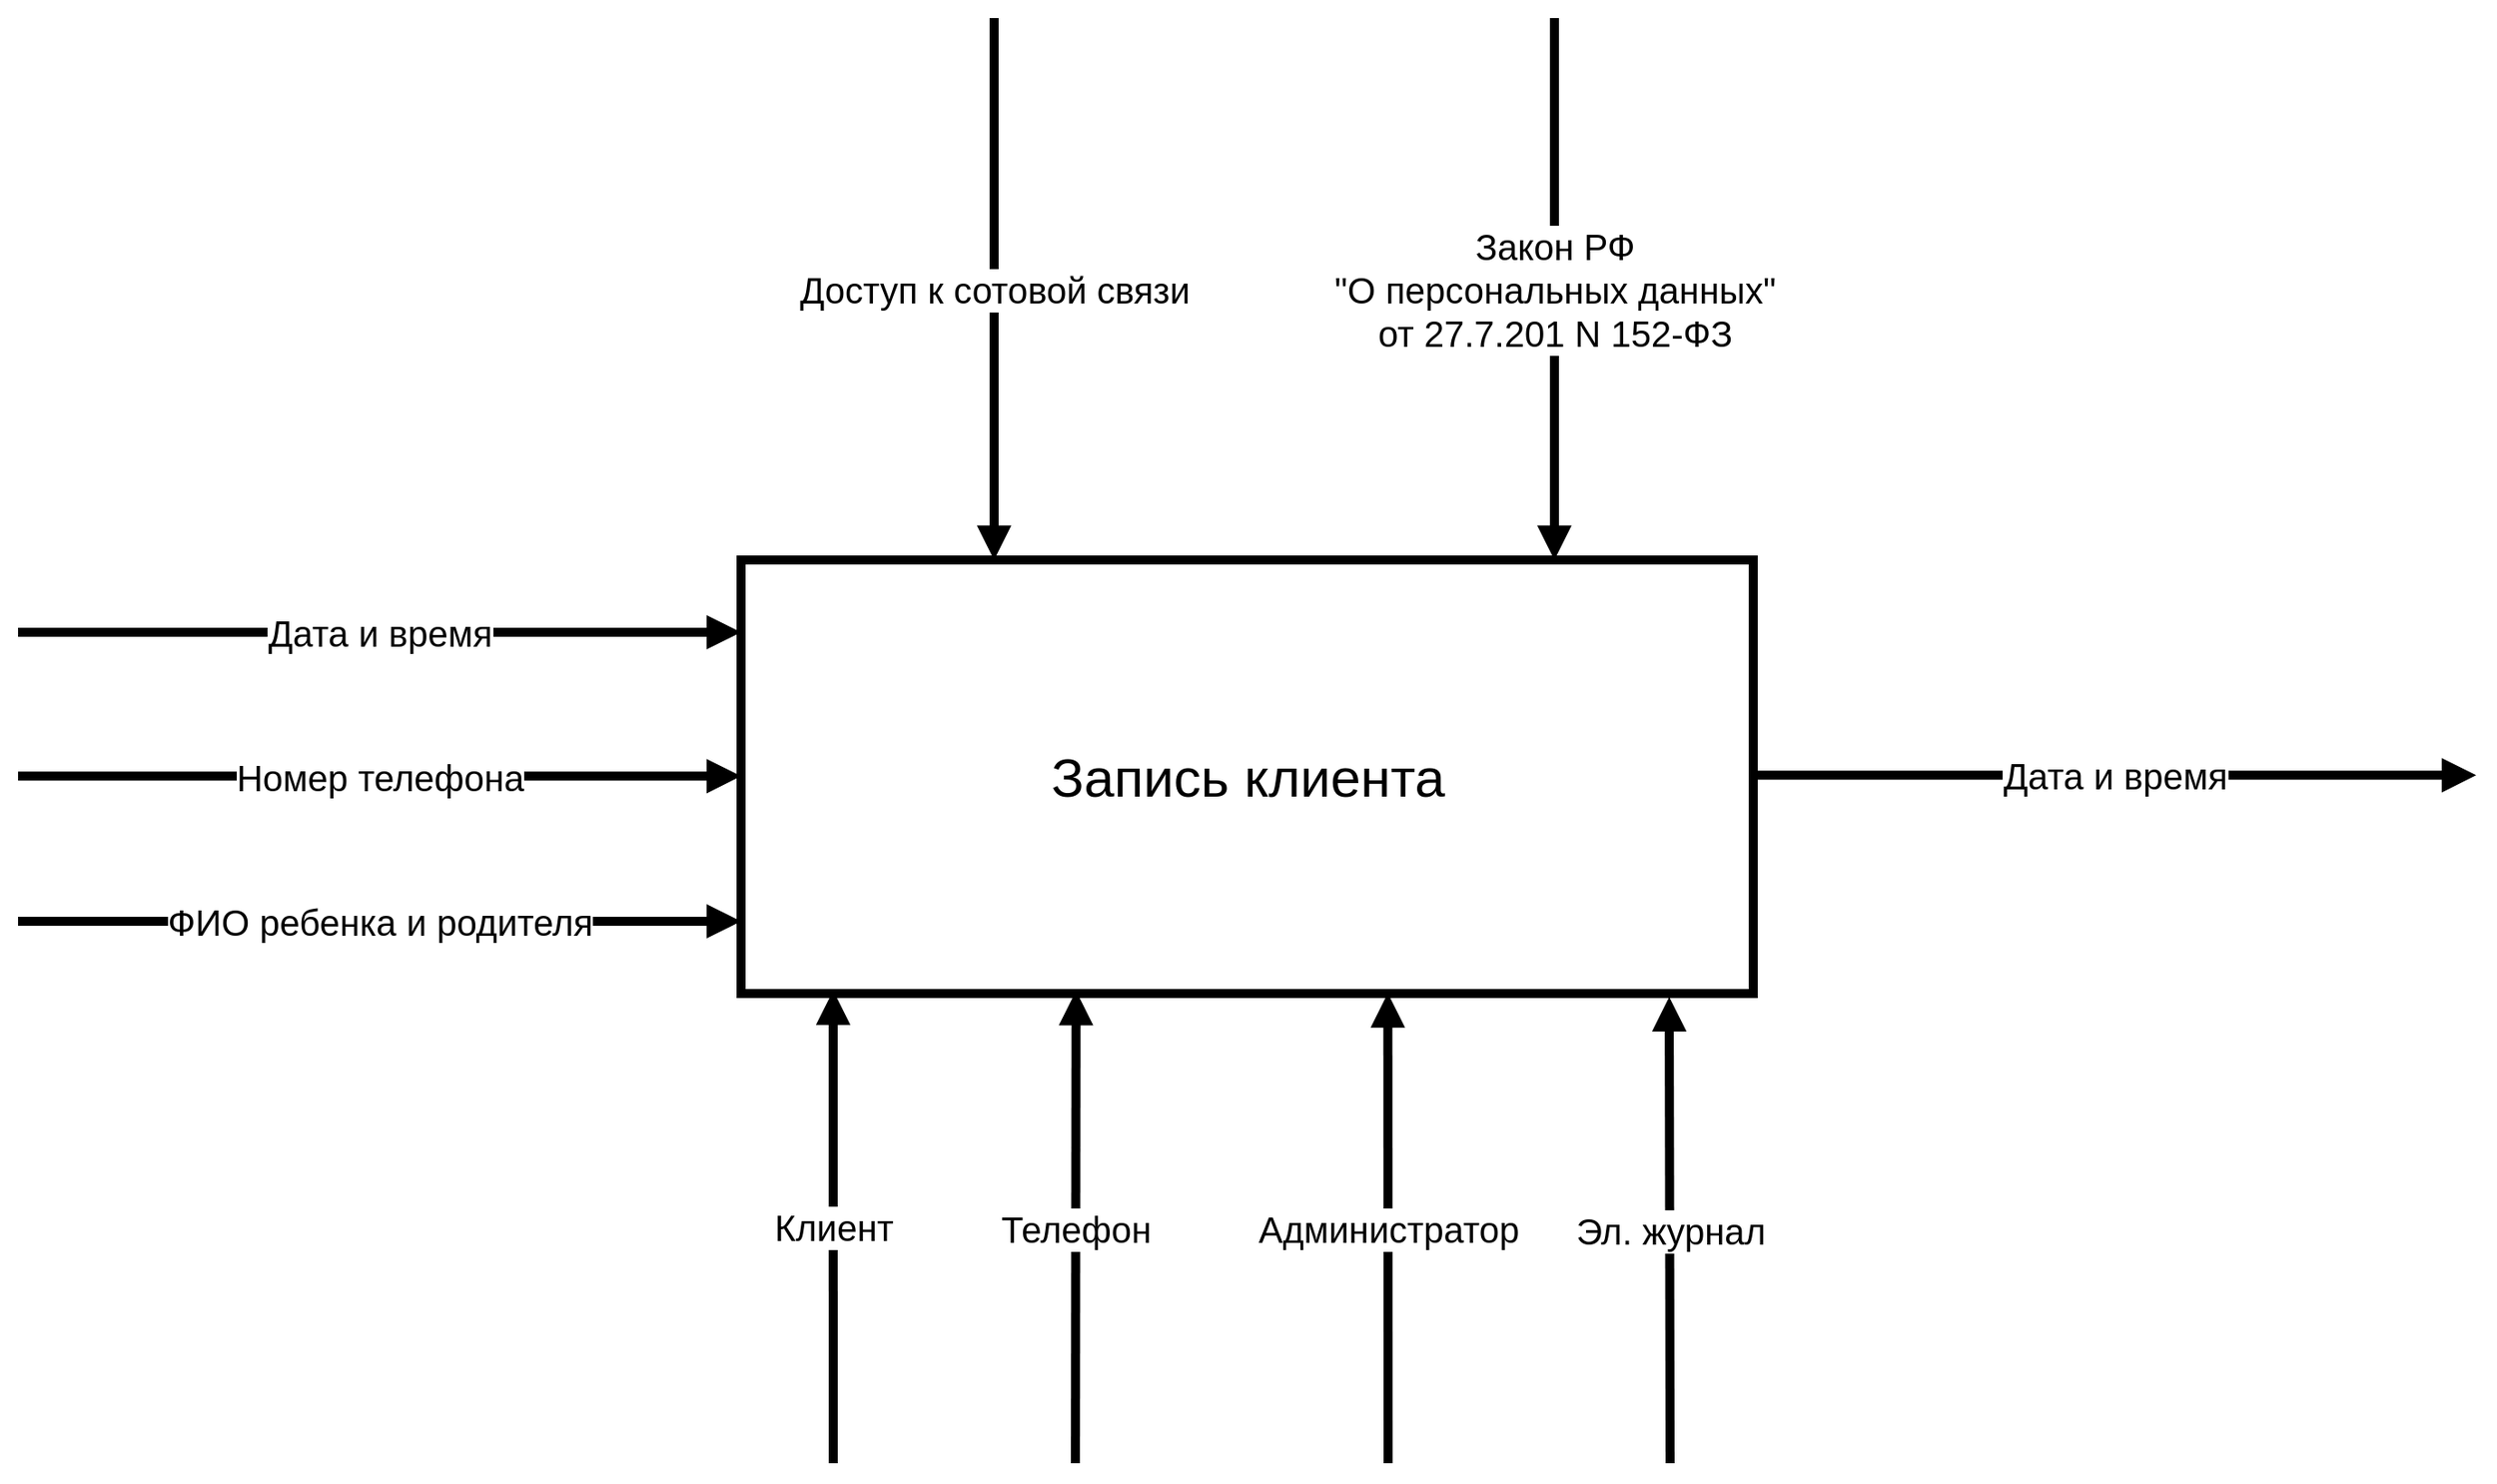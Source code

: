 <mxfile version="13.2.6" type="github">
  <diagram id="umUKt08_b0THqYxB4QMx" name="Page-1">
    <mxGraphModel dx="907" dy="2027" grid="1" gridSize="10" guides="1" tooltips="1" connect="1" arrows="1" fold="1" page="1" pageScale="1" pageWidth="827" pageHeight="1169" math="0" shadow="0">
      <root>
        <mxCell id="0" />
        <mxCell id="1" parent="0" />
        <mxCell id="K8WBdkXXQI6Gq19Ea8D1-6" value="&lt;font style=&quot;font-size: 20px&quot;&gt;&lt;font style=&quot;font-size: 20px&quot;&gt;Доступ к сотовой связи&lt;/font&gt;&lt;br&gt;&lt;/font&gt;" style="endArrow=block;endFill=1;endSize=6;html=1;strokeWidth=5;entryX=0.25;entryY=0;entryDx=0;entryDy=0;" parent="1" target="K8WBdkXXQI6Gq19Ea8D1-16" edge="1">
          <mxGeometry width="100" relative="1" as="geometry">
            <mxPoint x="700" y="100" as="sourcePoint" />
            <mxPoint x="700" y="415" as="targetPoint" />
          </mxGeometry>
        </mxCell>
        <mxCell id="K8WBdkXXQI6Gq19Ea8D1-8" value="&lt;div style=&quot;font-size: 20px&quot;&gt;&lt;font style=&quot;font-size: 20px&quot;&gt;&lt;span&gt;Закон РФ&lt;/span&gt;&lt;/font&gt;&lt;/div&gt;&lt;div style=&quot;font-size: 20px&quot;&gt;&lt;font style=&quot;font-size: 20px&quot;&gt;&lt;span&gt; &quot;О персональных данных&quot;&lt;/span&gt;&lt;/font&gt;&lt;/div&gt;&lt;div style=&quot;font-size: 20px&quot;&gt;&lt;font style=&quot;font-size: 20px&quot;&gt;&lt;span&gt; от 27.7.201 N 152-ФЗ&lt;/span&gt;&lt;/font&gt;&lt;/div&gt;" style="endArrow=block;endFill=1;endSize=6;html=1;strokeWidth=5;" parent="1" edge="1">
          <mxGeometry width="100" relative="1" as="geometry">
            <mxPoint x="1010" y="100" as="sourcePoint" />
            <mxPoint x="1010" y="400" as="targetPoint" />
          </mxGeometry>
        </mxCell>
        <mxCell id="K8WBdkXXQI6Gq19Ea8D1-11" value="&lt;font style=&quot;font-size: 20px&quot;&gt;Клиент&lt;/font&gt;" style="endArrow=block;endFill=1;endSize=6;html=1;strokeWidth=5;entryX=0.091;entryY=0.993;entryDx=0;entryDy=0;entryPerimeter=0;" parent="1" target="K8WBdkXXQI6Gq19Ea8D1-16" edge="1">
          <mxGeometry width="100" relative="1" as="geometry">
            <mxPoint x="611" y="900" as="sourcePoint" />
            <mxPoint x="600" y="601" as="targetPoint" />
          </mxGeometry>
        </mxCell>
        <mxCell id="K8WBdkXXQI6Gq19Ea8D1-13" value="&lt;font style=&quot;font-size: 20px&quot;&gt;Администратор&lt;br&gt;&lt;/font&gt;" style="endArrow=block;endFill=1;endSize=6;html=1;strokeWidth=5;entryX=0.639;entryY=0.999;entryDx=0;entryDy=0;entryPerimeter=0;" parent="1" target="K8WBdkXXQI6Gq19Ea8D1-16" edge="1">
          <mxGeometry width="100" relative="1" as="geometry">
            <mxPoint x="918" y="900" as="sourcePoint" />
            <mxPoint x="920" y="600" as="targetPoint" />
          </mxGeometry>
        </mxCell>
        <mxCell id="K8WBdkXXQI6Gq19Ea8D1-14" style="edgeStyle=orthogonalEdgeStyle;rounded=0;orthogonalLoop=1;jettySize=auto;html=1;exitX=0.5;exitY=1;exitDx=0;exitDy=0;targetPerimeterSpacing=0;strokeWidth=5;" parent="1" edge="1">
          <mxGeometry relative="1" as="geometry">
            <mxPoint x="775" y="740.0" as="sourcePoint" />
            <mxPoint x="775" y="740.0" as="targetPoint" />
          </mxGeometry>
        </mxCell>
        <mxCell id="K8WBdkXXQI6Gq19Ea8D1-15" value="&lt;font style=&quot;font-size: 20px&quot;&gt;Телефон&lt;/font&gt;" style="endArrow=block;endFill=1;endSize=6;html=1;strokeWidth=5;entryX=0.331;entryY=0.994;entryDx=0;entryDy=0;entryPerimeter=0;" parent="1" target="K8WBdkXXQI6Gq19Ea8D1-16" edge="1">
          <mxGeometry width="100" relative="1" as="geometry">
            <mxPoint x="745" y="900" as="sourcePoint" />
            <mxPoint x="750" y="600" as="targetPoint" />
          </mxGeometry>
        </mxCell>
        <mxCell id="K8WBdkXXQI6Gq19Ea8D1-16" value="&lt;font style=&quot;font-size: 30px&quot;&gt;Запись клиента&lt;br&gt;&lt;/font&gt;" style="html=1;strokeWidth=5;" parent="1" vertex="1">
          <mxGeometry x="560" y="400" width="560" height="240" as="geometry" />
        </mxCell>
        <mxCell id="K8WBdkXXQI6Gq19Ea8D1-17" value="&lt;font style=&quot;font-size: 20px&quot;&gt;Эл. журнал&lt;br&gt;&lt;/font&gt;" style="endArrow=block;endFill=1;endSize=6;html=1;strokeWidth=5;entryX=0.917;entryY=1.008;entryDx=0;entryDy=0;entryPerimeter=0;" parent="1" target="K8WBdkXXQI6Gq19Ea8D1-16" edge="1">
          <mxGeometry width="100" relative="1" as="geometry">
            <mxPoint x="1074" y="900" as="sourcePoint" />
            <mxPoint x="1080" y="590" as="targetPoint" />
          </mxGeometry>
        </mxCell>
        <mxCell id="K8WBdkXXQI6Gq19Ea8D1-18" value="&lt;font style=&quot;font-size: 20px&quot;&gt;Дата и время&lt;br&gt;&lt;/font&gt;" style="endArrow=block;endFill=1;endSize=6;html=1;strokeWidth=5;" parent="1" edge="1">
          <mxGeometry width="100" relative="1" as="geometry">
            <mxPoint x="160" y="440" as="sourcePoint" />
            <mxPoint x="560" y="440" as="targetPoint" />
          </mxGeometry>
        </mxCell>
        <mxCell id="K8WBdkXXQI6Gq19Ea8D1-19" value="&lt;font style=&quot;font-size: 20px&quot;&gt;Номер телефона&lt;br&gt;&lt;/font&gt;" style="endArrow=block;endFill=1;endSize=6;html=1;strokeWidth=5;" parent="1" edge="1">
          <mxGeometry width="100" relative="1" as="geometry">
            <mxPoint x="160" y="519.66" as="sourcePoint" />
            <mxPoint x="560" y="519.66" as="targetPoint" />
          </mxGeometry>
        </mxCell>
        <mxCell id="K8WBdkXXQI6Gq19Ea8D1-21" value="&lt;font style=&quot;font-size: 20px&quot;&gt;ФИО ребенка и родителя&lt;br&gt;&lt;/font&gt;" style="endArrow=block;endFill=1;endSize=6;html=1;strokeWidth=5;" parent="1" edge="1">
          <mxGeometry width="100" relative="1" as="geometry">
            <mxPoint x="160" y="600" as="sourcePoint" />
            <mxPoint x="560" y="600" as="targetPoint" />
          </mxGeometry>
        </mxCell>
        <mxCell id="K8WBdkXXQI6Gq19Ea8D1-22" value="&lt;font style=&quot;font-size: 20px&quot;&gt;Дата и время&lt;br&gt;&lt;/font&gt;" style="endArrow=block;endFill=1;endSize=6;html=1;strokeWidth=5;" parent="1" edge="1">
          <mxGeometry width="100" relative="1" as="geometry">
            <mxPoint x="1120" y="519.17" as="sourcePoint" />
            <mxPoint x="1520" y="519.17" as="targetPoint" />
          </mxGeometry>
        </mxCell>
      </root>
    </mxGraphModel>
  </diagram>
</mxfile>
